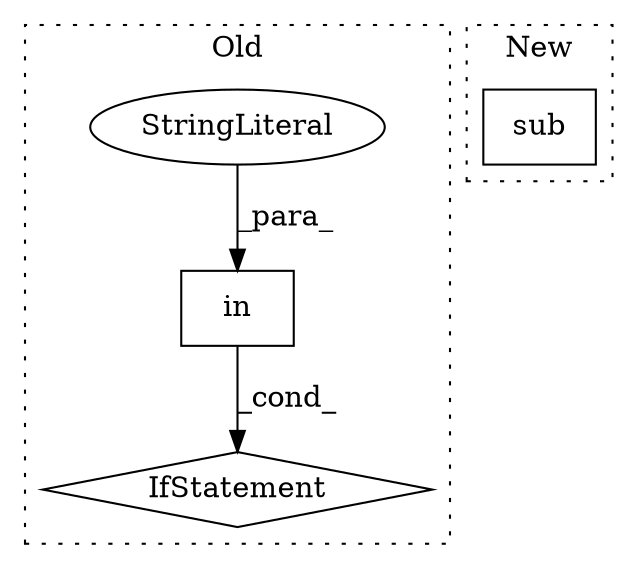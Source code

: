 digraph G {
subgraph cluster0 {
1 [label="in" a="105" s="3229" l="44" shape="box"];
3 [label="StringLiteral" a="45" s="3229" l="15" shape="ellipse"];
4 [label="IfStatement" a="25" s="3221,3273" l="8,2" shape="diamond"];
label = "Old";
style="dotted";
}
subgraph cluster1 {
2 [label="sub" a="32" s="3277,3342" l="4,1" shape="box"];
label = "New";
style="dotted";
}
1 -> 4 [label="_cond_"];
3 -> 1 [label="_para_"];
}